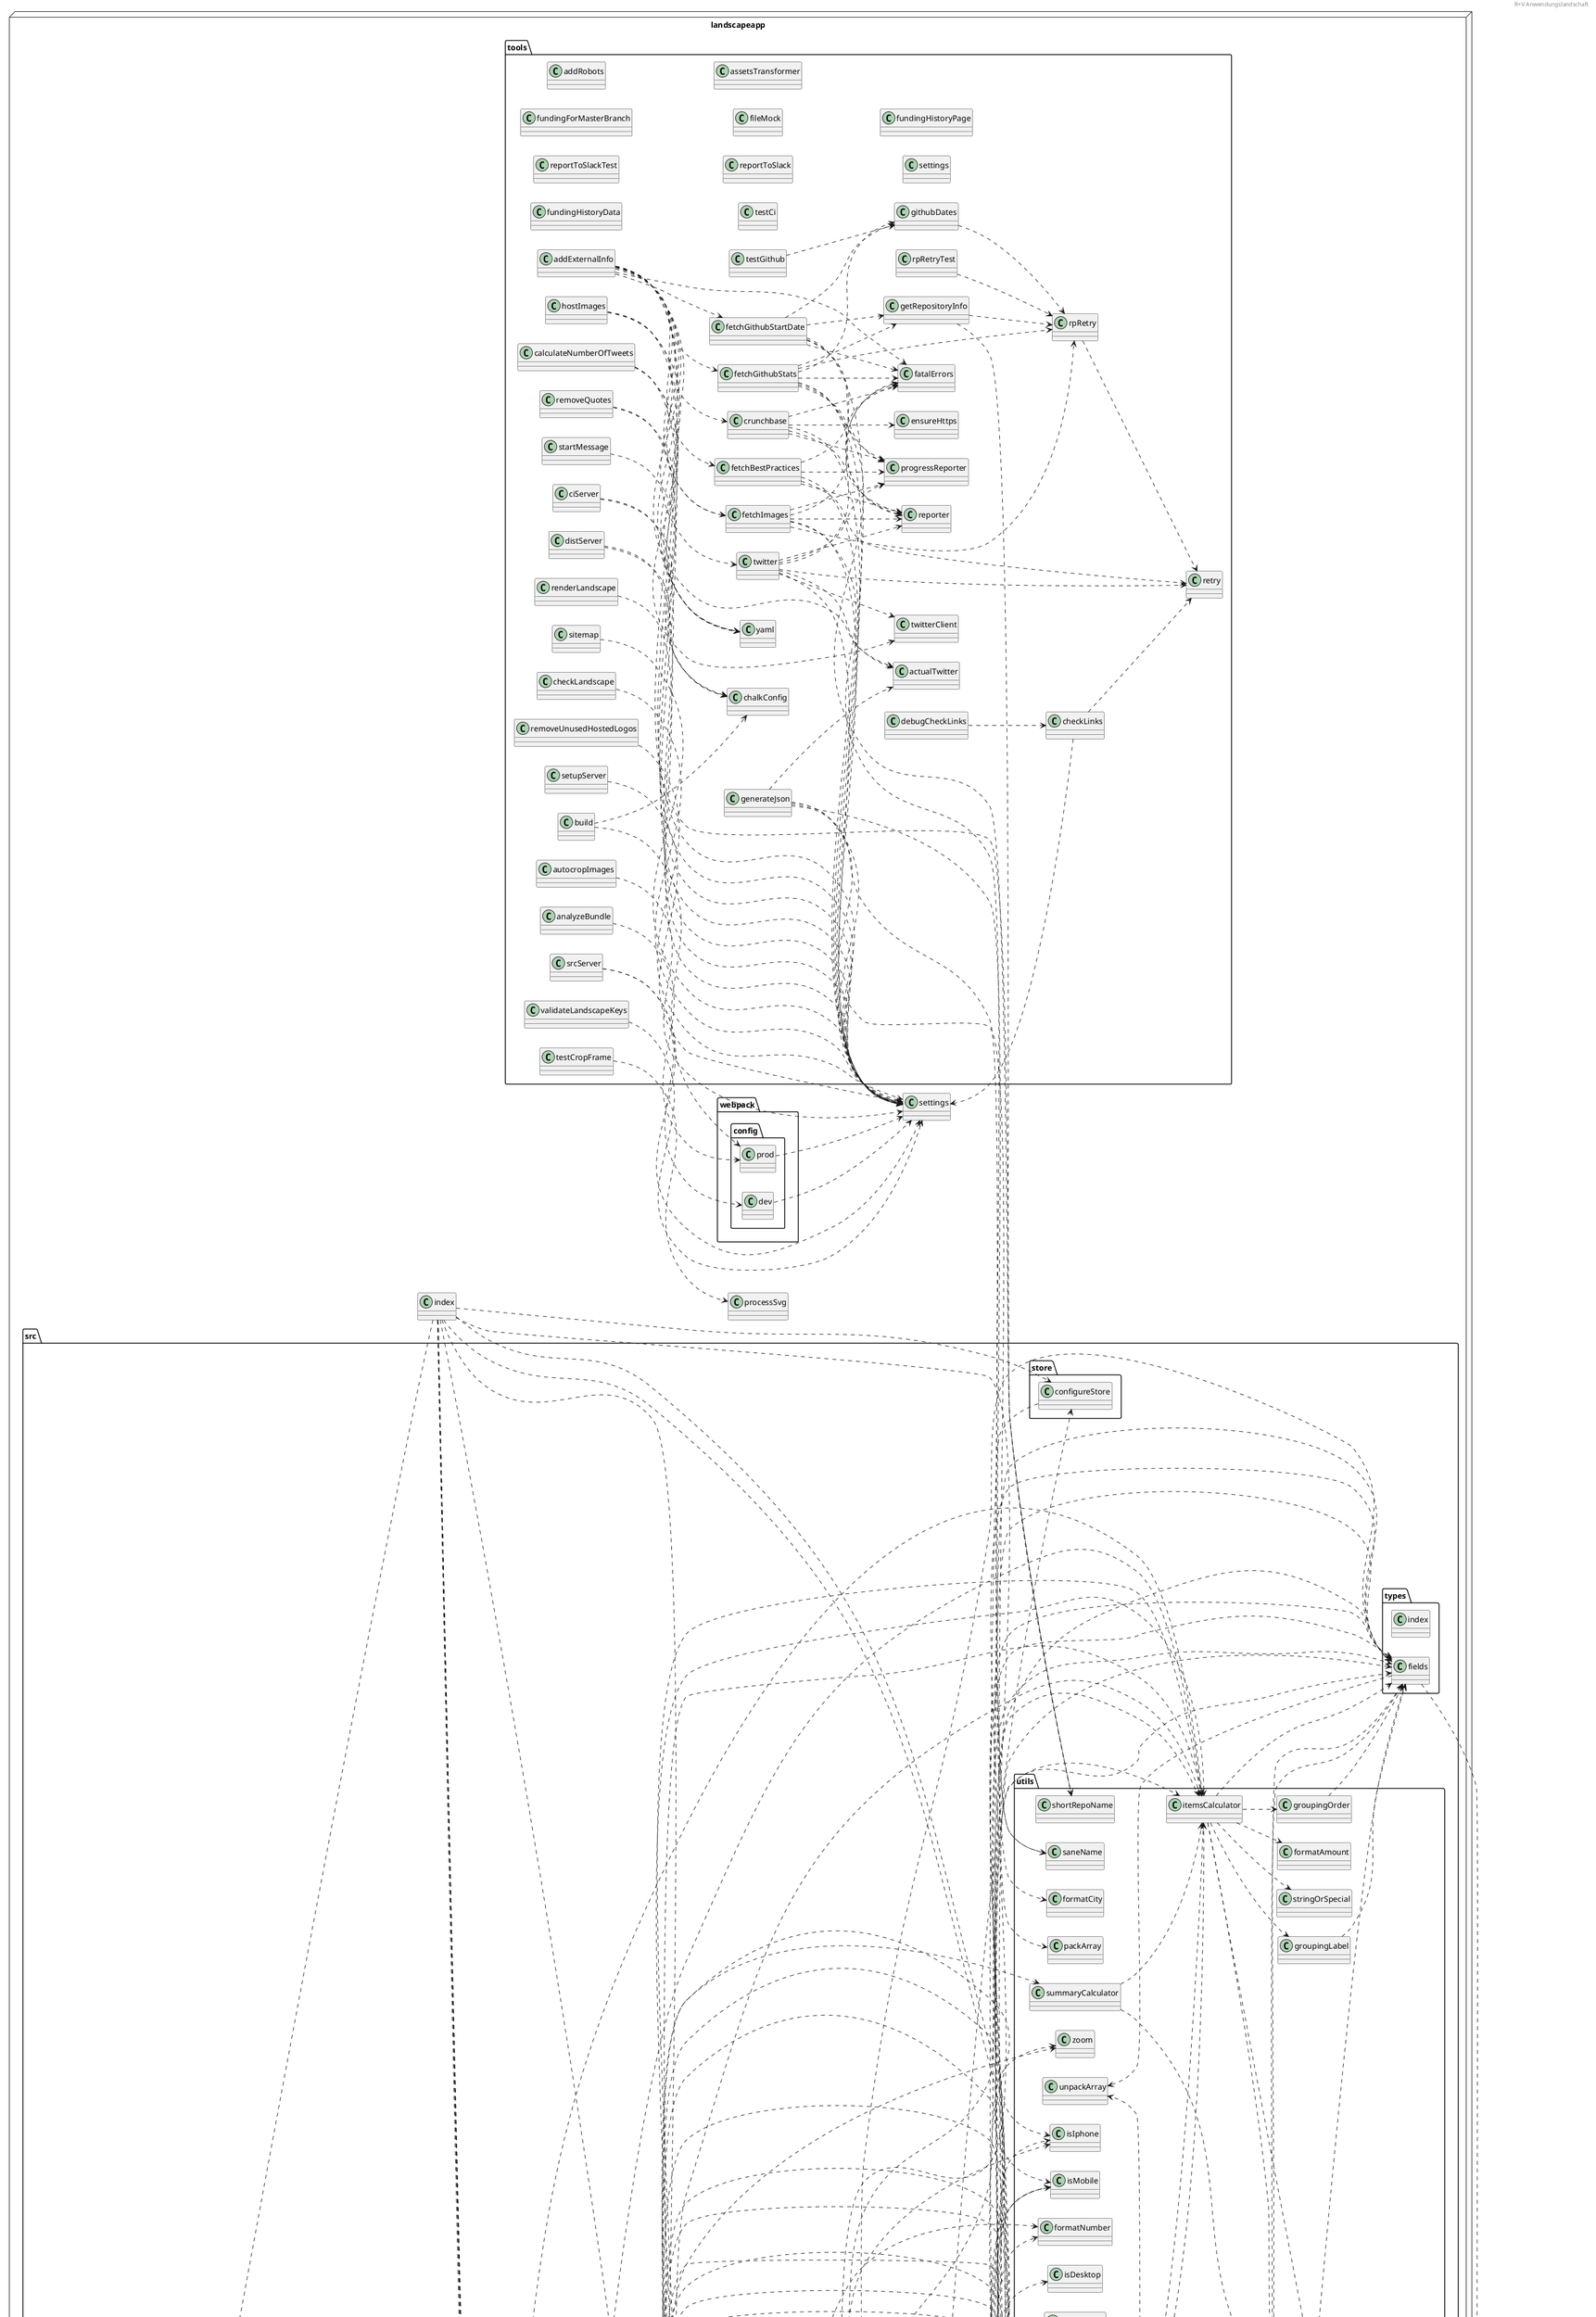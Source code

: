 @startuml /home/thorsten/code/landscape/ruv/landscapeapp
left to right direction
header R+V Anwendungslandschaft

allow_mixing

node fromon2csv {
	node lib {
		database JSON2CSVParser
	}
}		

node project {
		database lookupon
		database previewon
		database settings.yml
}

node landscapeapp {
	class webpack.config.prod
	class webpack.config.dev
	
	package tools {
		class fundingHistoryData
		class yaml
		class checkLinks
		class retry
		class sitemap
		class testGithub
		class renderLandscape
		class validateLandscapeKeys
		class reportToSlackTest
		class fundingForMasterBranch
		class chalkConfig
		class srcServer
		class addRobots
		class testCi
		class reportToSlack
		class analyzeBundle
		class fetchGithubStartDate
		class fetchImages
		class startMessage
		class fetchGithubStats
		class testCropFrame
		class autocropImages
		class removeQuotes
		class actualTwitter
		class hostImages
		class setupServer
		class twitterClient
		class twitter
		class distServer
		class progressReporter
		class calculateNumberOfTweets
		class githubDates
		class removeUnusedHostedLogos
		class getRepositoryInfo
		class rpRetry
		class crunchbase
		class reporter
		class addExternalInfo
		class debugCheckLinks
		class fileMock
		class fetchBestPractices
		class ciServer
		class assetsTransformer
		class rpRetryTest
		class ensureHttps
		class checkLandscape
		class settings
		class generateJson
		class fatalErrors
		class build
		class fundingHistoryPage
	}
	
	package src {
		class iframeResizer
		class index
		class webpack-public-path
	
		package types {
			class index
			class fields
		}
	
		package components {
			class Grouping
			class ComboboxMultiSelector
			class ExportCsv
			class Note
			class PresetsContainer
			class ExportCsvContainer
			class GroupingTypeContainer
			class TweetButton
			class HomePageScrollerContainer
			class LandscapeSelector
			class InternalLink
			class HomePageContainer
			class SortFieldSelector
			class Sorting
			class DelayRender
			class EmbeddedFooter
			class RadioSelector
			class Ad
			class ComboboxSelector
			class Footer
			class HeadquartersFilterContainer
			class ResetFiltersContainer
			class OrganizationFilterContainer
			class Root
			class ItemDialogContent
			class HomePage
			class NotFoundPage
			class SortFieldContainer
			class TreeSelector
			class Filters
			class HeaderContainer
			class ItemDialogButtonsContainer
			class CheckboxSelector
			class MainContent
			class LicenseFilterContainer
			class Presets
			class HomePageUrlContainer
			class LandscapeFilterContainer
			class CustomAutoSizer
			class App
			class Summary
			class Header
			class ProjectFilterContainer
			class ItemDialog
			class MainContentContainer
			class GroupingSelector
			class ItemDialogContainer
			class ItemDialogButtons
			class OssFilterContainer
			class SummaryContainer

			package BigPicture {
				class FullscreenLandscape
				class ZoomButtonsContainer
				class ExtraLandscapeContentContainer
				class LandscapeInfo
				class FullscreenButton
				class OtherLandscapeLink
				class Zoom
				class SwitchButton
				class ZoomContainer
				class MainFullscreenLandscapeContainer
				class SwitchButtonContainer
				class ZoomButtons
				class FullscreenButtonContainer
				class index
				class ExtraFullscreenLandscapeContainer
				class Elements
				class LandscapeContent
				class MainLandscapeContentContainer
			}			
		}
		
		package reducers {
			class api
			class bus
			class mainReducer
			class index
		}

		package utils {
			class unpackArray
			class saneName
			class isDesktop
			class groupingLabel
			class groupingOrder
			class formatNumber
			class createSelector
			class summaryCalculator
			class itemsCalculator
			class isMobile
			class selectedItemCalculator
			class packArray
			class isEmbed
			class zoom
			class shortRepoName
			class isIphone
			class stringOrSpecial
			class formatAmount
			class csvExporter
			class formatCity
			class isGoogle
			class syncToUrl
		}
	
		package store {
			class configureStore
		}
	}
	
	
	checkLinks ..> retry
	checkLinks ..> settings
	sitemap ..> settings
	testGithub ..> githubDates
	renderLandscape ..> settings
	validateLandscapeKeys ..> settings
	srcServer ..> webpack.config.dev
	srcServer ..> settings
	analyzeBundle ..> webpack.config.prod
	fetchGithubStartDate ..> fatalErrors
	fetchGithubStartDate ..> settings
	fetchGithubStartDate ..> reporter
	fetchGithubStartDate ..> getRepositoryInfo
	fetchGithubStartDate ..> progressReporter
	fetchGithubStartDate ..> githubDates
	fetchImages ..> fatalErrors
	fetchImages ..> rpRetry
	fetchImages ..> saneName
	fetchImages ..> settings
	fetchImages ..> progressReporter
	fetchImages ..> reporter
	startMessage ..> chalkConfig
	fetchGithubStats ..> fatalErrors
	fetchGithubStats ..> rpRetry
	fetchGithubStats ..> reporter
	fetchGithubStats ..> settings
	fetchGithubStats ..> progressReporter
	fetchGithubStats ..> shortRepoName
	fetchGithubStats ..> getRepositoryInfo
	fetchGithubStats ..> githubDates
	testCropFrame ..> processSvg
	autocropImages ..> settings
	removeQuotes ..> settings
	removeQuotes ..> yaml
	hostImages ..> settings
	hostImages ..> fetchImages
	hostImages ..> yaml
	setupServer ..> settings
	twitter ..> fatalErrors
	twitter ..> settings
	twitter ..> reporter
	twitter ..> actualTwitter
	twitter ..> twitterClient
	twitter ..> retry
	twitter ..> progressReporter
	distServer ..> chalkConfig
	distServer ..> settings
	calculateNumberOfTweets ..> twitterClient
	calculateNumberOfTweets ..> settings
	calculateNumberOfTweets ..> yaml
	githubDates ..> rpRetry
	removeUnusedHostedLogos ..> settings
	getRepositoryInfo ..> shortRepoName
	getRepositoryInfo ..> rpRetry
	rpRetry ..> retry
	crunchbase ..> fatalErrors
	crunchbase ..> ensureHttps
	crunchbase ..> reporter
	crunchbase ..> settings
	crunchbase ..> progressReporter
	addExternalInfo ..> fatalErrors
	addExternalInfo ..> settings
	addExternalInfo ..> actualTwitter
	addExternalInfo ..> yaml
	addExternalInfo ..> fetchImages
	addExternalInfo ..> crunchbase
	addExternalInfo ..> fetchGithubStats
	addExternalInfo ..> fetchGithubStartDate
	addExternalInfo ..> twitter
	addExternalInfo ..> fetchBestPractices
	addExternalInfo ..> shortRepoName
	debugCheckLinks ..> checkLinks
	fetchBestPractices ..> fatalErrors
	fetchBestPractices ..> retry
	fetchBestPractices ..> reporter
	fetchBestPractices ..> settings
	fetchBestPractices ..> progressReporter
	ciServer ..> chalkConfig
	ciServer ..> settings
	rpRetryTest ..> rpRetry
	checkLandscape ..> settings
	generateJson ..> settings
	generateJson ..> actualTwitter
	generateJson ..> saneName
	generateJson ..> formatCity
	generateJson ..> packArray
	build ..> webpack.config.prod
	build ..> chalkConfig
	webpack.config.prod ..> settings
	fields ..> unpackArray
	Grouping ..> GroupingTypeContainer
	PresetsContainer ..> createSelector
	PresetsContainer ..> Presets
	PresetsContainer ..> syncToUrl
	ExportCsvContainer ..> ExportCsv
	ExportCsvContainer ..> mainReducer
	GroupingTypeContainer ..> GroupingSelector
	GroupingTypeContainer ..> mainReducer
	GroupingTypeContainer ..> fields
	HomePageScrollerContainer ..> itemsCalculator
	LandscapeSelector ..> TreeSelector
	InternalLink ..> isEmbed
	HomePageContainer ..> createSelector
	HomePageContainer ..> HomePage
	HomePageContainer ..> mainReducer
	HomePageContainer ..> isEmbed
	HomePageContainer ..> itemsCalculator
	HomePageContainer ..> selectedItemCalculator
	SortFieldSelector ..> ComboboxSelector
	Sorting ..> SortFieldContainer
	HeadquartersFilterContainer ..> TreeSelector
	HeadquartersFilterContainer ..> mainReducer
	HeadquartersFilterContainer ..> fields
	ResetFiltersContainer ..> ResetFilters
	ResetFiltersContainer ..> mainReducer
	OrganizationFilterContainer ..> ComboboxMultiSelector
	OrganizationFilterContainer ..> mainReducer
	OrganizationFilterContainer ..> fields
	Root ..> App
	ItemDialogContent ..> syncToUrl
	ItemDialogContent ..> formatNumber
	ItemDialogContent ..> isMobile
	ItemDialogContent ..> InternalLink
	ItemDialogContent ..> fields
	ItemDialogContent ..> isGoogle
	ItemDialogContent ..> TweetButton
	HomePage ..> Filters
	HomePage ..> Grouping
	HomePage ..> Sorting
	HomePage ..> PresetsContainer
	HomePage ..> Ad
	HomePage ..> CustomAutoSizer
	HomePage ..> TweetButton
	HomePage ..> MainContentContainer
	HomePage ..> HomePageUrlContainer
	HomePage ..> HomePageScrollerContainer
	HomePage ..> ResetFiltersContainer
	HomePage ..> ItemDialogContainer
	HomePage ..> ItemDialogButtonsContainer
	HomePage ..> HeaderContainer
	HomePage ..> SummaryContainer
	HomePage ..> ExportCsvContainer
	HomePage ..> Footer
	HomePage ..> EmbeddedFooter
	HomePage ..> isIphone
	HomePage ..> isMobile
	HomePage ..> isDesktop
	HomePage ..> isGoogle
	HomePage ..> bus
	HomePage ..> MainLandscapeContentContainer
	HomePage ..> ExtraLandscapeContentContainer
	HomePage ..> SwitchButtonContainer
	HomePage ..> ZoomButtonsContainer
	HomePage ..> FullscreenButtonContainer
	SortFieldContainer ..> SortFieldSelector
	SortFieldContainer ..> mainReducer
	Filters ..> ProjectFilterContainer
	Filters ..> LicenseFilterContainer
	Filters ..> OrganizationFilterContainer
	Filters ..> HeadquartersFilterContainer
	Filters ..> LandscapeFilterContainer
	Filters ..> fields
	HeaderContainer ..> Header
	HeaderContainer ..> mainReducer
	ItemDialogButtonsContainer ..> createSelector
	ItemDialogButtonsContainer ..> ItemDialogButtons
	ItemDialogButtonsContainer ..> mainReducer
	ItemDialogButtonsContainer ..> itemsCalculator
	ItemDialogButtonsContainer ..> selectedItemCalculator
	MainContent ..> InternalLink
	MainContent ..> isEmbed
	MainContent ..> isMobile
	MainContent ..> DelayRender
	MainContent ..> fields
	LicenseFilterContainer ..> TreeSelector
	LicenseFilterContainer ..> mainReducer
	LicenseFilterContainer ..> fields
	HomePageUrlContainer ..> createSelector
	HomePageUrlContainer ..> syncToUrl
	HomePageUrlContainer ..> mainReducer
	HomePageUrlContainer ..> configureStore
	LandscapeFilterContainer ..> LandscapeSelector
	LandscapeFilterContainer ..> mainReducer
	LandscapeFilterContainer ..> fields
	CustomAutoSizer ..> isMobile
	App ..> HomePageContainer
	App ..> NotFoundPage
	Summary ..> formatNumber
	ProjectFilterContainer ..> TreeSelector
	ProjectFilterContainer ..> mainReducer
	ProjectFilterContainer ..> fields
	ItemDialog ..> ItemDialogContent
	ItemDialog ..> ItemDialogButtonsContainer
	ItemDialog ..> isIphone
	ItemDialog ..> fields
	MainContentContainer ..> MainContent
	MainContentContainer ..> mainReducer
	MainContentContainer ..> itemsCalculator
	GroupingSelector ..> ComboboxSelector
	ItemDialogContainer ..> createSelector
	ItemDialogContainer ..> ItemDialog
	ItemDialogContainer ..> mainReducer
	ItemDialogContainer ..> itemsCalculator
	ItemDialogContainer ..> selectedItemCalculator
	FullscreenLandscape ..> LandscapeContent
	FullscreenLandscape ..> HomePageUrlContainer
	ZoomButtonsContainer ..> ZoomButtons
	ZoomButtonsContainer ..> mainReducer
	ZoomButtonsContainer ..> zoom
	ExtraLandscapeContentContainer ..> LandscapeContent
	ExtraLandscapeContentContainer ..> mainReducer
	ExtraLandscapeContentContainer ..> itemsCalculator
	SwitchButton ..> InternalLink
	SwitchButton ..> isEmbed
	SwitchButton ..> TweetButton
	ZoomContainer ..> Zoom
	MainFullscreenLandscapeContainer ..> FullscreenLandscape
	MainFullscreenLandscapeContainer ..> itemsCalculator
	SwitchButtonContainer ..> SwitchButton
	SwitchButtonContainer ..> mainReducer
	SwitchButtonContainer ..> syncToUrl
	FullscreenButtonContainer ..> FullscreenButton
	FullscreenButtonContainer ..> mainReducer
	index ..> MainLandscapeContentContainer
	index ..> ExtraLandscapeContentContainer
	index ..> SwitchButtonContainer
	index ..> ZoomContainer
	index ..> ZoomButtonsContainer
	index ..> MainFullscreenLandscapeContainer
	index ..> ExtraFullscreenLandscapeContainer
	index ..> FullscreenButtonContainer
	ExtraFullscreenLandscapeContainer ..> FullscreenLandscape
	ExtraFullscreenLandscapeContainer ..> itemsCalculator
	Elements ..> InternalLink
	Elements ..> fields
	LandscapeContent ..> Elements
	LandscapeContent ..> LandscapeInfo
	LandscapeContent ..> OtherLandscapeLink
	MainLandscapeContentContainer ..> LandscapeContent
	MainLandscapeContentContainer ..> mainReducer
	MainLandscapeContentContainer ..> itemsCalculator
	OssFilterContainer ..> ComboboxSelector
	OssFilterContainer ..> mainReducer
	OssFilterContainer ..> fields
	SummaryContainer ..> Summary
	SummaryContainer ..> summaryCalculator
	api ..> unpackArray
	mainReducer ..> api
	mainReducer ..> syncToUrl
	mainReducer ..> zoom
	mainReducer ..> bus
	mainReducer ..> itemsCalculator
	mainReducer ..> csvExporter
	index ..> mainReducer
	groupingLabel ..> fields
	groupingOrder ..> fields
	summaryCalculator ..> createSelector
	summaryCalculator ..> itemsCalculator
	itemsCalculator ..> createSelector
	itemsCalculator ..> fields
	itemsCalculator ..> groupingLabel
	itemsCalculator ..> groupingOrder
	itemsCalculator ..> formatAmount
	itemsCalculator ..> syncToUrl
	itemsCalculator ..> stringOrSpecial
	syncToUrl ..> mainReducer
	syncToUrl ..> fields
	syncToUrl ..> SortFieldContainer
	syncToUrl ..> isEmbed
	index ..> configureStore
	index ..> Root
	index ..> mainReducer
	index ..> isIphone
	configureStore ..> reducers
	webpack.config.dev ..> settings

	Ad .. settings.yml
	App .. settings.yml
	ExtraFullscreenLandscapeContainer .. settings.yml
	ExtraLandscapeContentContainer  .. settings.yml
	MainFullscreenLandscapeContainer .. settings.yml
	MainLandscapeContentContainer .. settings.yml
	SwitchButtonContainer .. settings.yml
	Footer .. settings.yml
	Header .. settings.yml
	HomePageContainer .. settings.yml
	HomePage .. settings.yml
	ItemDialogContent .. settings.yml
	PresetsContainer .. settings.yml
	TweetButton .. settings.yml
	index .. settings.yml
	api .. previewon
	mainReducer .. settings.yml
	fields .. lookupon
	fields .. settings.yml
	csvExporter .. JSON2CSVParser
	itemsCalculator .. settings.yml
	syncToUrl .. settings.yml
}
@enduml
